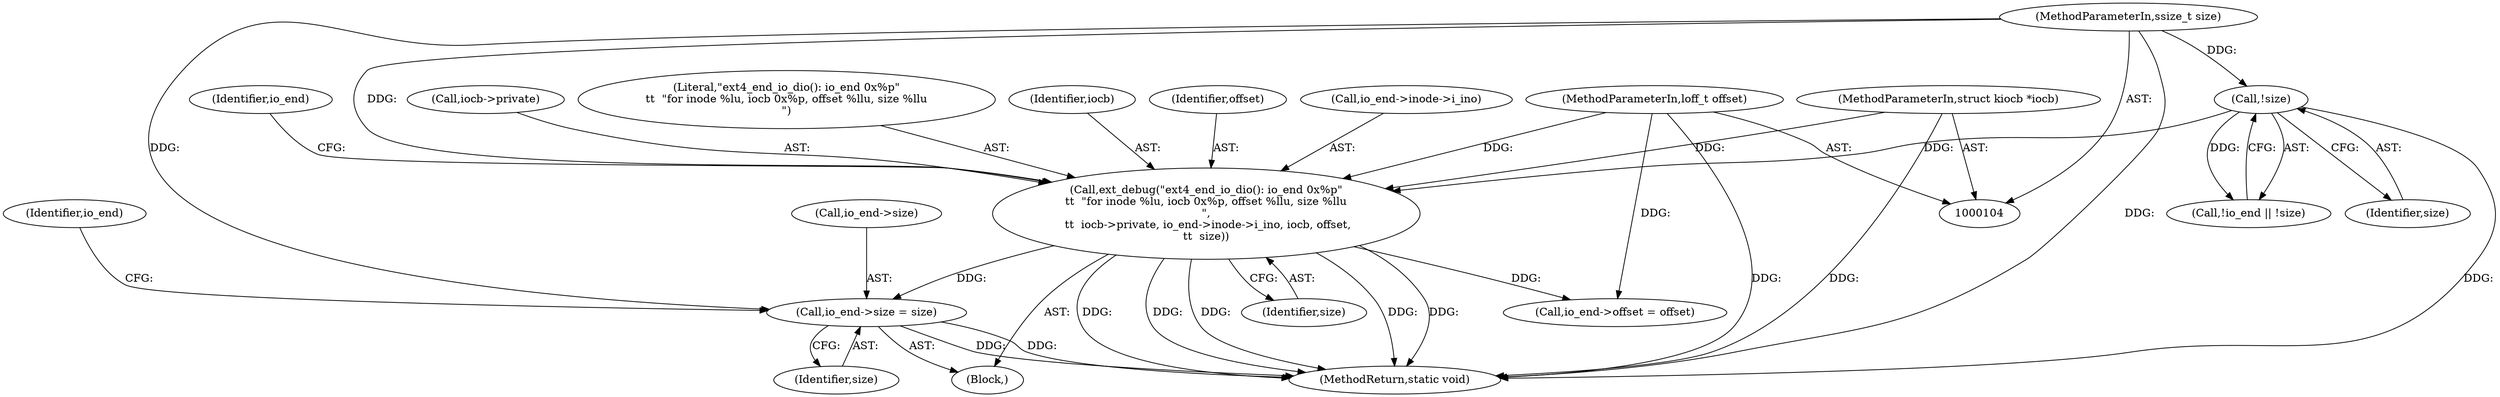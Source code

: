 digraph "0_linux_744692dc059845b2a3022119871846e74d4f6e11_3@pointer" {
"1000159" [label="(Call,io_end->size = size)"];
"1000126" [label="(Call,ext_debug(\"ext4_end_io_dio(): io_end 0x%p\"\n\t\t  \"for inode %lu, iocb 0x%p, offset %llu, size %llu\n\",\n \t\t  iocb->private, io_end->inode->i_ino, iocb, offset,\n\t\t  size))"];
"1000105" [label="(MethodParameterIn,struct kiocb *iocb)"];
"1000106" [label="(MethodParameterIn,loff_t offset)"];
"1000123" [label="(Call,!size)"];
"1000107" [label="(MethodParameterIn,ssize_t size)"];
"1000128" [label="(Call,iocb->private)"];
"1000109" [label="(Block,)"];
"1000154" [label="(Call,io_end->offset = offset)"];
"1000217" [label="(MethodReturn,static void)"];
"1000126" [label="(Call,ext_debug(\"ext4_end_io_dio(): io_end 0x%p\"\n\t\t  \"for inode %lu, iocb 0x%p, offset %llu, size %llu\n\",\n \t\t  iocb->private, io_end->inode->i_ino, iocb, offset,\n\t\t  size))"];
"1000127" [label="(Literal,\"ext4_end_io_dio(): io_end 0x%p\"\n\t\t  \"for inode %lu, iocb 0x%p, offset %llu, size %llu\n\")"];
"1000136" [label="(Identifier,iocb)"];
"1000138" [label="(Identifier,size)"];
"1000137" [label="(Identifier,offset)"];
"1000123" [label="(Call,!size)"];
"1000163" [label="(Identifier,size)"];
"1000120" [label="(Call,!io_end || !size)"];
"1000131" [label="(Call,io_end->inode->i_ino)"];
"1000160" [label="(Call,io_end->size)"];
"1000166" [label="(Identifier,io_end)"];
"1000105" [label="(MethodParameterIn,struct kiocb *iocb)"];
"1000142" [label="(Identifier,io_end)"];
"1000107" [label="(MethodParameterIn,ssize_t size)"];
"1000106" [label="(MethodParameterIn,loff_t offset)"];
"1000124" [label="(Identifier,size)"];
"1000159" [label="(Call,io_end->size = size)"];
"1000159" -> "1000109"  [label="AST: "];
"1000159" -> "1000163"  [label="CFG: "];
"1000160" -> "1000159"  [label="AST: "];
"1000163" -> "1000159"  [label="AST: "];
"1000166" -> "1000159"  [label="CFG: "];
"1000159" -> "1000217"  [label="DDG: "];
"1000159" -> "1000217"  [label="DDG: "];
"1000126" -> "1000159"  [label="DDG: "];
"1000107" -> "1000159"  [label="DDG: "];
"1000126" -> "1000109"  [label="AST: "];
"1000126" -> "1000138"  [label="CFG: "];
"1000127" -> "1000126"  [label="AST: "];
"1000128" -> "1000126"  [label="AST: "];
"1000131" -> "1000126"  [label="AST: "];
"1000136" -> "1000126"  [label="AST: "];
"1000137" -> "1000126"  [label="AST: "];
"1000138" -> "1000126"  [label="AST: "];
"1000142" -> "1000126"  [label="CFG: "];
"1000126" -> "1000217"  [label="DDG: "];
"1000126" -> "1000217"  [label="DDG: "];
"1000126" -> "1000217"  [label="DDG: "];
"1000126" -> "1000217"  [label="DDG: "];
"1000126" -> "1000217"  [label="DDG: "];
"1000105" -> "1000126"  [label="DDG: "];
"1000106" -> "1000126"  [label="DDG: "];
"1000123" -> "1000126"  [label="DDG: "];
"1000107" -> "1000126"  [label="DDG: "];
"1000126" -> "1000154"  [label="DDG: "];
"1000105" -> "1000104"  [label="AST: "];
"1000105" -> "1000217"  [label="DDG: "];
"1000106" -> "1000104"  [label="AST: "];
"1000106" -> "1000217"  [label="DDG: "];
"1000106" -> "1000154"  [label="DDG: "];
"1000123" -> "1000120"  [label="AST: "];
"1000123" -> "1000124"  [label="CFG: "];
"1000124" -> "1000123"  [label="AST: "];
"1000120" -> "1000123"  [label="CFG: "];
"1000123" -> "1000217"  [label="DDG: "];
"1000123" -> "1000120"  [label="DDG: "];
"1000107" -> "1000123"  [label="DDG: "];
"1000107" -> "1000104"  [label="AST: "];
"1000107" -> "1000217"  [label="DDG: "];
}
